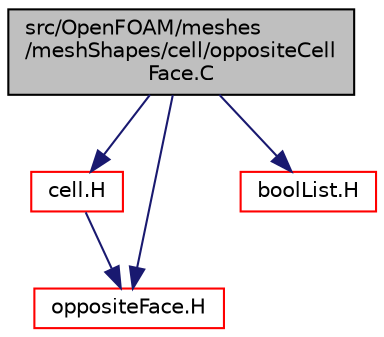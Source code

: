 digraph "src/OpenFOAM/meshes/meshShapes/cell/oppositeCellFace.C"
{
  bgcolor="transparent";
  edge [fontname="Helvetica",fontsize="10",labelfontname="Helvetica",labelfontsize="10"];
  node [fontname="Helvetica",fontsize="10",shape=record];
  Node0 [label="src/OpenFOAM/meshes\l/meshShapes/cell/oppositeCell\lFace.C",height=0.2,width=0.4,color="black", fillcolor="grey75", style="filled", fontcolor="black"];
  Node0 -> Node1 [color="midnightblue",fontsize="10",style="solid",fontname="Helvetica"];
  Node1 [label="cell.H",height=0.2,width=0.4,color="red",URL="$a11939.html"];
  Node1 -> Node160 [color="midnightblue",fontsize="10",style="solid",fontname="Helvetica"];
  Node160 [label="oppositeFace.H",height=0.2,width=0.4,color="red",URL="$a12110.html"];
  Node0 -> Node160 [color="midnightblue",fontsize="10",style="solid",fontname="Helvetica"];
  Node0 -> Node162 [color="midnightblue",fontsize="10",style="solid",fontname="Helvetica"];
  Node162 [label="boolList.H",height=0.2,width=0.4,color="red",URL="$a12920.html"];
}
